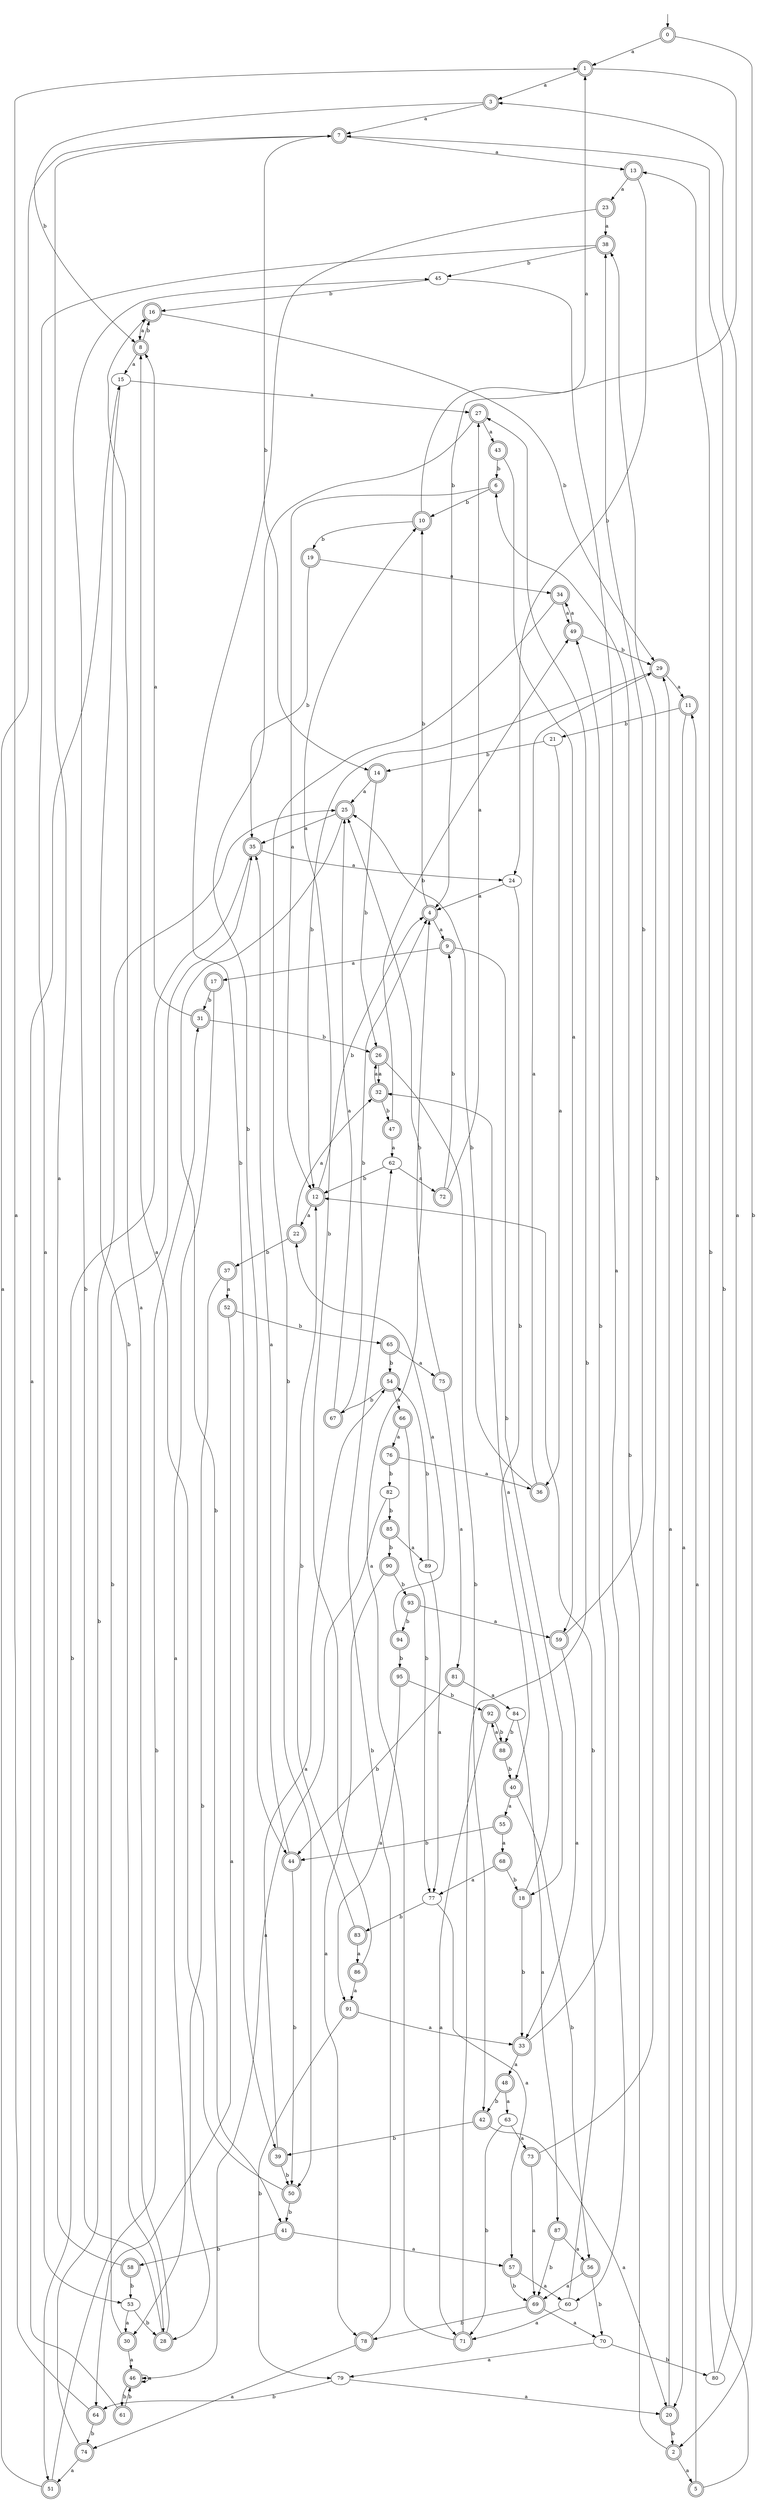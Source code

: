 digraph RandomDFA {
  __start0 [label="", shape=none];
  __start0 -> 0 [label=""];
  0 [shape=circle] [shape=doublecircle]
  0 -> 1 [label="a"]
  0 -> 2 [label="b"]
  1 [shape=doublecircle]
  1 -> 3 [label="a"]
  1 -> 4 [label="b"]
  2 [shape=doublecircle]
  2 -> 5 [label="a"]
  2 -> 6 [label="b"]
  3 [shape=doublecircle]
  3 -> 7 [label="a"]
  3 -> 8 [label="b"]
  4 [shape=doublecircle]
  4 -> 9 [label="a"]
  4 -> 10 [label="b"]
  5 [shape=doublecircle]
  5 -> 11 [label="a"]
  5 -> 7 [label="b"]
  6 [shape=doublecircle]
  6 -> 12 [label="a"]
  6 -> 10 [label="b"]
  7 [shape=doublecircle]
  7 -> 13 [label="a"]
  7 -> 14 [label="b"]
  8 [shape=doublecircle]
  8 -> 15 [label="a"]
  8 -> 16 [label="b"]
  9 [shape=doublecircle]
  9 -> 17 [label="a"]
  9 -> 18 [label="b"]
  10 [shape=doublecircle]
  10 -> 1 [label="a"]
  10 -> 19 [label="b"]
  11 [shape=doublecircle]
  11 -> 20 [label="a"]
  11 -> 21 [label="b"]
  12 [shape=doublecircle]
  12 -> 22 [label="a"]
  12 -> 4 [label="b"]
  13 [shape=doublecircle]
  13 -> 23 [label="a"]
  13 -> 24 [label="b"]
  14 [shape=doublecircle]
  14 -> 25 [label="a"]
  14 -> 26 [label="b"]
  15
  15 -> 27 [label="a"]
  15 -> 28 [label="b"]
  16 [shape=doublecircle]
  16 -> 8 [label="a"]
  16 -> 29 [label="b"]
  17 [shape=doublecircle]
  17 -> 30 [label="a"]
  17 -> 31 [label="b"]
  18 [shape=doublecircle]
  18 -> 32 [label="a"]
  18 -> 33 [label="b"]
  19 [shape=doublecircle]
  19 -> 34 [label="a"]
  19 -> 35 [label="b"]
  20 [shape=doublecircle]
  20 -> 29 [label="a"]
  20 -> 2 [label="b"]
  21
  21 -> 36 [label="a"]
  21 -> 14 [label="b"]
  22 [shape=doublecircle]
  22 -> 32 [label="a"]
  22 -> 37 [label="b"]
  23 [shape=doublecircle]
  23 -> 38 [label="a"]
  23 -> 39 [label="b"]
  24
  24 -> 4 [label="a"]
  24 -> 40 [label="b"]
  25 [shape=doublecircle]
  25 -> 35 [label="a"]
  25 -> 41 [label="b"]
  26 [shape=doublecircle]
  26 -> 32 [label="a"]
  26 -> 42 [label="b"]
  27 [shape=doublecircle]
  27 -> 43 [label="a"]
  27 -> 44 [label="b"]
  28 [shape=doublecircle]
  28 -> 16 [label="a"]
  28 -> 45 [label="b"]
  29 [shape=doublecircle]
  29 -> 11 [label="a"]
  29 -> 12 [label="b"]
  30 [shape=doublecircle]
  30 -> 46 [label="a"]
  30 -> 35 [label="b"]
  31 [shape=doublecircle]
  31 -> 8 [label="a"]
  31 -> 26 [label="b"]
  32 [shape=doublecircle]
  32 -> 26 [label="a"]
  32 -> 47 [label="b"]
  33 [shape=doublecircle]
  33 -> 48 [label="a"]
  33 -> 49 [label="b"]
  34 [shape=doublecircle]
  34 -> 49 [label="a"]
  34 -> 50 [label="b"]
  35 [shape=doublecircle]
  35 -> 24 [label="a"]
  35 -> 51 [label="b"]
  36 [shape=doublecircle]
  36 -> 29 [label="a"]
  36 -> 25 [label="b"]
  37 [shape=doublecircle]
  37 -> 52 [label="a"]
  37 -> 28 [label="b"]
  38 [shape=doublecircle]
  38 -> 53 [label="a"]
  38 -> 45 [label="b"]
  39 [shape=doublecircle]
  39 -> 54 [label="a"]
  39 -> 50 [label="b"]
  40 [shape=doublecircle]
  40 -> 55 [label="a"]
  40 -> 56 [label="b"]
  41 [shape=doublecircle]
  41 -> 57 [label="a"]
  41 -> 58 [label="b"]
  42 [shape=doublecircle]
  42 -> 20 [label="a"]
  42 -> 39 [label="b"]
  43 [shape=doublecircle]
  43 -> 59 [label="a"]
  43 -> 6 [label="b"]
  44 [shape=doublecircle]
  44 -> 35 [label="a"]
  44 -> 50 [label="b"]
  45
  45 -> 60 [label="a"]
  45 -> 16 [label="b"]
  46 [shape=doublecircle]
  46 -> 46 [label="a"]
  46 -> 61 [label="b"]
  47 [shape=doublecircle]
  47 -> 62 [label="a"]
  47 -> 49 [label="b"]
  48 [shape=doublecircle]
  48 -> 63 [label="a"]
  48 -> 42 [label="b"]
  49 [shape=doublecircle]
  49 -> 34 [label="a"]
  49 -> 29 [label="b"]
  50 [shape=doublecircle]
  50 -> 8 [label="a"]
  50 -> 41 [label="b"]
  51 [shape=doublecircle]
  51 -> 7 [label="a"]
  51 -> 31 [label="b"]
  52 [shape=doublecircle]
  52 -> 64 [label="a"]
  52 -> 65 [label="b"]
  53
  53 -> 30 [label="a"]
  53 -> 28 [label="b"]
  54 [shape=doublecircle]
  54 -> 66 [label="a"]
  54 -> 67 [label="b"]
  55 [shape=doublecircle]
  55 -> 68 [label="a"]
  55 -> 44 [label="b"]
  56 [shape=doublecircle]
  56 -> 69 [label="a"]
  56 -> 70 [label="b"]
  57 [shape=doublecircle]
  57 -> 60 [label="a"]
  57 -> 69 [label="b"]
  58 [shape=doublecircle]
  58 -> 7 [label="a"]
  58 -> 53 [label="b"]
  59 [shape=doublecircle]
  59 -> 33 [label="a"]
  59 -> 38 [label="b"]
  60
  60 -> 71 [label="a"]
  60 -> 12 [label="b"]
  61 [shape=doublecircle]
  61 -> 15 [label="a"]
  61 -> 46 [label="b"]
  62
  62 -> 72 [label="a"]
  62 -> 12 [label="b"]
  63
  63 -> 73 [label="a"]
  63 -> 71 [label="b"]
  64 [shape=doublecircle]
  64 -> 1 [label="a"]
  64 -> 74 [label="b"]
  65 [shape=doublecircle]
  65 -> 75 [label="a"]
  65 -> 54 [label="b"]
  66 [shape=doublecircle]
  66 -> 76 [label="a"]
  66 -> 77 [label="b"]
  67 [shape=doublecircle]
  67 -> 25 [label="a"]
  67 -> 4 [label="b"]
  68 [shape=doublecircle]
  68 -> 77 [label="a"]
  68 -> 18 [label="b"]
  69 [shape=doublecircle]
  69 -> 70 [label="a"]
  69 -> 78 [label="b"]
  70
  70 -> 79 [label="a"]
  70 -> 80 [label="b"]
  71 [shape=doublecircle]
  71 -> 25 [label="a"]
  71 -> 27 [label="b"]
  72 [shape=doublecircle]
  72 -> 27 [label="a"]
  72 -> 9 [label="b"]
  73 [shape=doublecircle]
  73 -> 69 [label="a"]
  73 -> 38 [label="b"]
  74 [shape=doublecircle]
  74 -> 51 [label="a"]
  74 -> 25 [label="b"]
  75 [shape=doublecircle]
  75 -> 81 [label="a"]
  75 -> 4 [label="b"]
  76 [shape=doublecircle]
  76 -> 36 [label="a"]
  76 -> 82 [label="b"]
  77
  77 -> 57 [label="a"]
  77 -> 83 [label="b"]
  78 [shape=doublecircle]
  78 -> 74 [label="a"]
  78 -> 62 [label="b"]
  79
  79 -> 20 [label="a"]
  79 -> 64 [label="b"]
  80
  80 -> 3 [label="a"]
  80 -> 13 [label="b"]
  81 [shape=doublecircle]
  81 -> 84 [label="a"]
  81 -> 44 [label="b"]
  82
  82 -> 46 [label="a"]
  82 -> 85 [label="b"]
  83 [shape=doublecircle]
  83 -> 86 [label="a"]
  83 -> 12 [label="b"]
  84
  84 -> 87 [label="a"]
  84 -> 88 [label="b"]
  85 [shape=doublecircle]
  85 -> 89 [label="a"]
  85 -> 90 [label="b"]
  86 [shape=doublecircle]
  86 -> 91 [label="a"]
  86 -> 10 [label="b"]
  87 [shape=doublecircle]
  87 -> 56 [label="a"]
  87 -> 69 [label="b"]
  88 [shape=doublecircle]
  88 -> 92 [label="a"]
  88 -> 40 [label="b"]
  89
  89 -> 77 [label="a"]
  89 -> 54 [label="b"]
  90 [shape=doublecircle]
  90 -> 78 [label="a"]
  90 -> 93 [label="b"]
  91 [shape=doublecircle]
  91 -> 33 [label="a"]
  91 -> 79 [label="b"]
  92 [shape=doublecircle]
  92 -> 71 [label="a"]
  92 -> 88 [label="b"]
  93 [shape=doublecircle]
  93 -> 59 [label="a"]
  93 -> 94 [label="b"]
  94 [shape=doublecircle]
  94 -> 22 [label="a"]
  94 -> 95 [label="b"]
  95 [shape=doublecircle]
  95 -> 91 [label="a"]
  95 -> 92 [label="b"]
}
